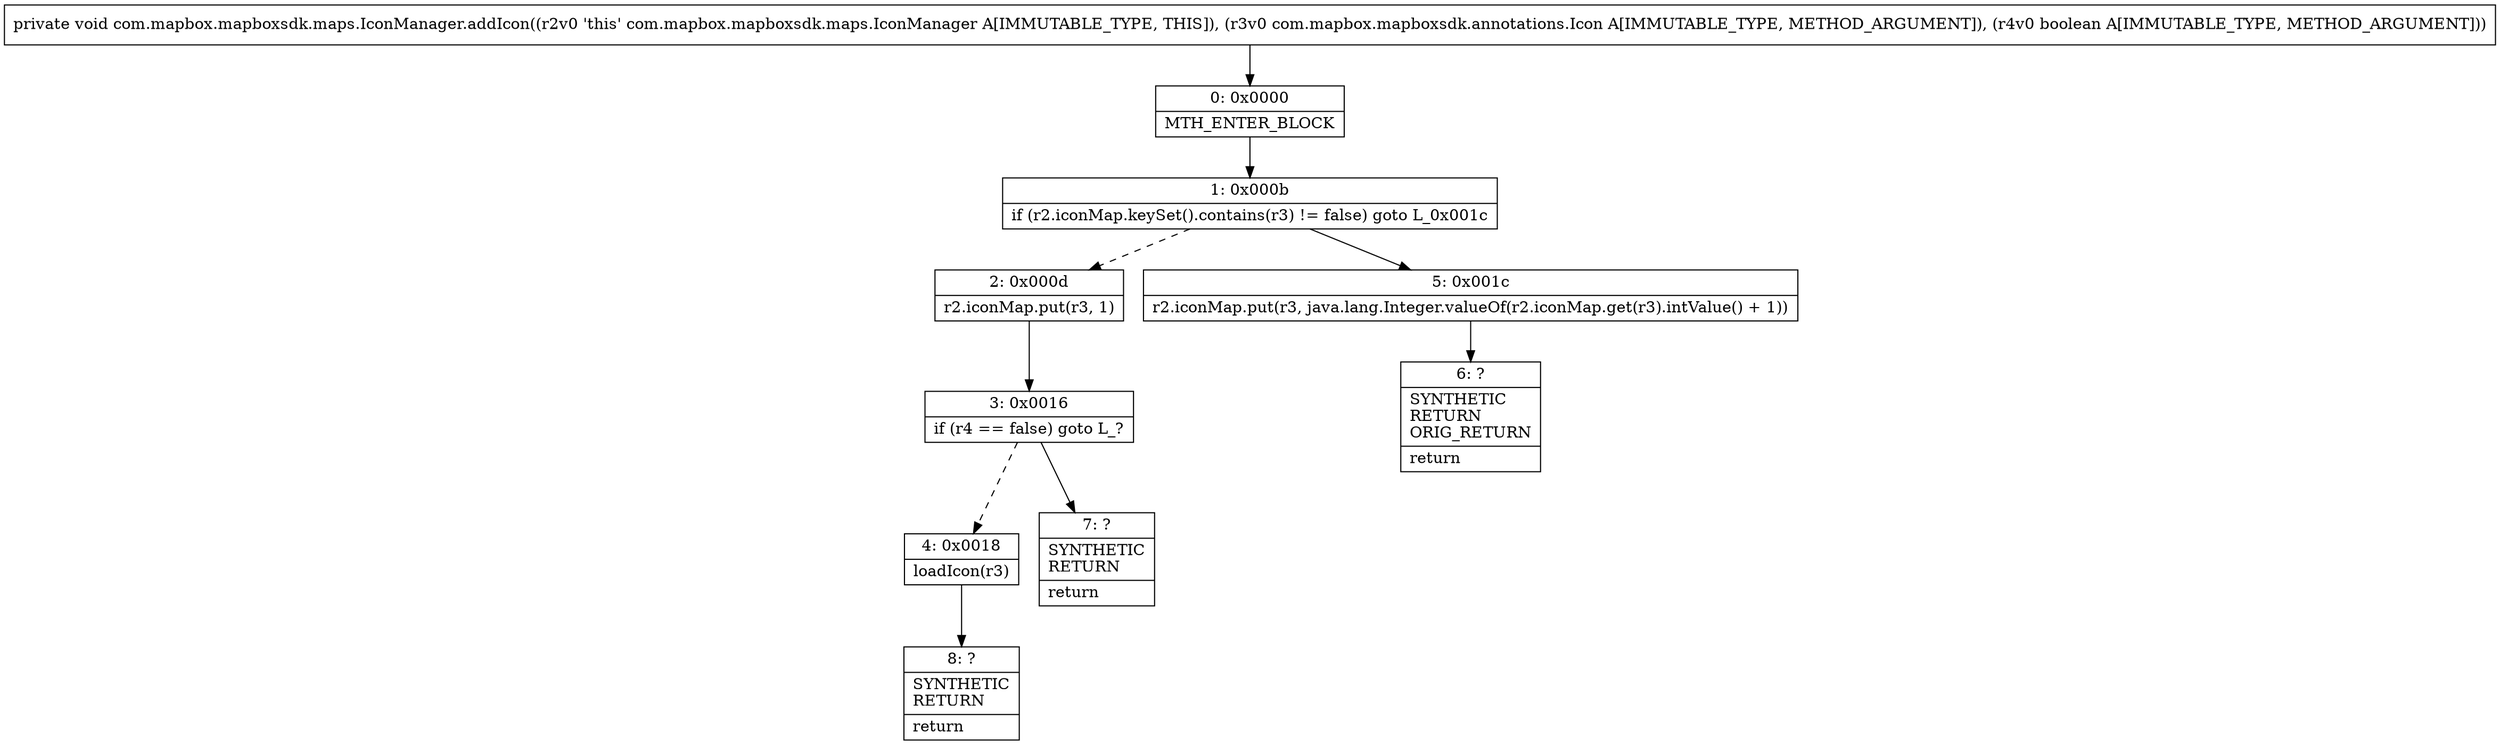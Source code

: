 digraph "CFG forcom.mapbox.mapboxsdk.maps.IconManager.addIcon(Lcom\/mapbox\/mapboxsdk\/annotations\/Icon;Z)V" {
Node_0 [shape=record,label="{0\:\ 0x0000|MTH_ENTER_BLOCK\l}"];
Node_1 [shape=record,label="{1\:\ 0x000b|if (r2.iconMap.keySet().contains(r3) != false) goto L_0x001c\l}"];
Node_2 [shape=record,label="{2\:\ 0x000d|r2.iconMap.put(r3, 1)\l}"];
Node_3 [shape=record,label="{3\:\ 0x0016|if (r4 == false) goto L_?\l}"];
Node_4 [shape=record,label="{4\:\ 0x0018|loadIcon(r3)\l}"];
Node_5 [shape=record,label="{5\:\ 0x001c|r2.iconMap.put(r3, java.lang.Integer.valueOf(r2.iconMap.get(r3).intValue() + 1))\l}"];
Node_6 [shape=record,label="{6\:\ ?|SYNTHETIC\lRETURN\lORIG_RETURN\l|return\l}"];
Node_7 [shape=record,label="{7\:\ ?|SYNTHETIC\lRETURN\l|return\l}"];
Node_8 [shape=record,label="{8\:\ ?|SYNTHETIC\lRETURN\l|return\l}"];
MethodNode[shape=record,label="{private void com.mapbox.mapboxsdk.maps.IconManager.addIcon((r2v0 'this' com.mapbox.mapboxsdk.maps.IconManager A[IMMUTABLE_TYPE, THIS]), (r3v0 com.mapbox.mapboxsdk.annotations.Icon A[IMMUTABLE_TYPE, METHOD_ARGUMENT]), (r4v0 boolean A[IMMUTABLE_TYPE, METHOD_ARGUMENT])) }"];
MethodNode -> Node_0;
Node_0 -> Node_1;
Node_1 -> Node_2[style=dashed];
Node_1 -> Node_5;
Node_2 -> Node_3;
Node_3 -> Node_4[style=dashed];
Node_3 -> Node_7;
Node_4 -> Node_8;
Node_5 -> Node_6;
}

